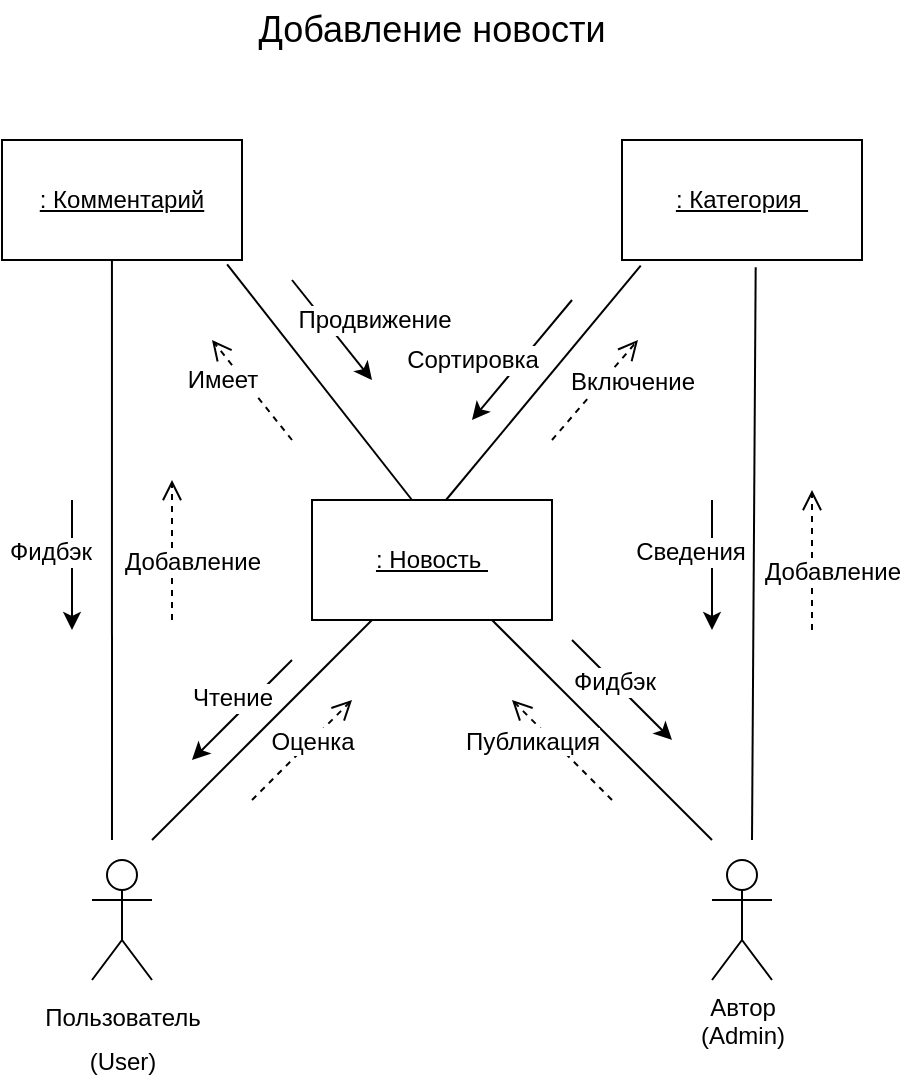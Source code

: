 <mxfile version="20.3.7" type="device"><diagram id="s0TvaBXtstc0os-1KK_C" name="Страница 1"><mxGraphModel dx="981" dy="548" grid="1" gridSize="10" guides="1" tooltips="1" connect="1" arrows="1" fold="1" page="1" pageScale="1" pageWidth="827" pageHeight="1169" math="0" shadow="0"><root><mxCell id="0"/><mxCell id="1" parent="0"/><mxCell id="ia7uQlgQ98X-qEUAovKA-23" value="Автор&lt;br&gt;(Admin)" style="shape=umlActor;verticalLabelPosition=bottom;verticalAlign=top;html=1;outlineConnect=0;" parent="1" vertex="1"><mxGeometry x="960" y="750" width="30" height="60" as="geometry"/></mxCell><mxCell id="ia7uQlgQ98X-qEUAovKA-28" value="&lt;font style=&quot;font-size: 18px;&quot;&gt;Добавление новости&lt;/font&gt;" style="text;html=1;strokeColor=none;fillColor=none;align=center;verticalAlign=middle;whiteSpace=wrap;rounded=0;" parent="1" vertex="1"><mxGeometry x="710" y="320" width="220" height="30" as="geometry"/></mxCell><mxCell id="ia7uQlgQ98X-qEUAovKA-33" value="&lt;font style=&quot;font-size: 12px;&quot;&gt;Пользователь&lt;br&gt;(User)&lt;br&gt;&lt;/font&gt;" style="shape=umlActor;verticalLabelPosition=bottom;verticalAlign=top;html=1;outlineConnect=0;fontSize=18;" parent="1" vertex="1"><mxGeometry x="650" y="750" width="30" height="60" as="geometry"/></mxCell><mxCell id="ia7uQlgQ98X-qEUAovKA-36" value="&lt;u&gt;: Новость&amp;nbsp;&lt;/u&gt;" style="rounded=0;whiteSpace=wrap;html=1;fontSize=12;" parent="1" vertex="1"><mxGeometry x="760" y="570" width="120" height="60" as="geometry"/></mxCell><mxCell id="ia7uQlgQ98X-qEUAovKA-38" value="" style="endArrow=none;html=1;rounded=0;fontSize=12;entryX=0.25;entryY=1;entryDx=0;entryDy=0;" parent="1" target="ia7uQlgQ98X-qEUAovKA-36" edge="1"><mxGeometry width="50" height="50" relative="1" as="geometry"><mxPoint x="680" y="740" as="sourcePoint"/><mxPoint x="730" y="690" as="targetPoint"/></mxGeometry></mxCell><mxCell id="ia7uQlgQ98X-qEUAovKA-39" value="" style="endArrow=none;html=1;rounded=0;fontSize=12;entryX=0.75;entryY=1;entryDx=0;entryDy=0;" parent="1" target="ia7uQlgQ98X-qEUAovKA-36" edge="1"><mxGeometry width="50" height="50" relative="1" as="geometry"><mxPoint x="960" y="740" as="sourcePoint"/><mxPoint x="850" y="640" as="targetPoint"/></mxGeometry></mxCell><mxCell id="ia7uQlgQ98X-qEUAovKA-41" value="Оценка" style="html=1;verticalAlign=bottom;endArrow=open;dashed=1;endSize=8;rounded=0;fontSize=12;" parent="1" edge="1"><mxGeometry y="-7" relative="1" as="geometry"><mxPoint x="730" y="720" as="sourcePoint"/><mxPoint x="780" y="670" as="targetPoint"/><mxPoint as="offset"/></mxGeometry></mxCell><mxCell id="ia7uQlgQ98X-qEUAovKA-42" value="" style="endArrow=classic;html=1;rounded=0;fontSize=12;" parent="1" edge="1"><mxGeometry width="50" height="50" relative="1" as="geometry"><mxPoint x="750" y="650" as="sourcePoint"/><mxPoint x="700" y="700" as="targetPoint"/></mxGeometry></mxCell><mxCell id="ia7uQlgQ98X-qEUAovKA-44" value="Чтение" style="edgeLabel;html=1;align=center;verticalAlign=middle;resizable=0;points=[];fontSize=12;" parent="ia7uQlgQ98X-qEUAovKA-42" vertex="1" connectable="0"><mxGeometry x="-0.207" y="-2" relative="1" as="geometry"><mxPoint x="-9" as="offset"/></mxGeometry></mxCell><mxCell id="ia7uQlgQ98X-qEUAovKA-49" value="Публикация" style="html=1;verticalAlign=bottom;endArrow=open;dashed=1;endSize=8;rounded=0;fontSize=12;" parent="1" edge="1"><mxGeometry x="0.2" y="14" relative="1" as="geometry"><mxPoint x="910" y="720" as="sourcePoint"/><mxPoint x="860" y="670" as="targetPoint"/><mxPoint as="offset"/></mxGeometry></mxCell><mxCell id="ia7uQlgQ98X-qEUAovKA-50" value="" style="endArrow=classic;html=1;rounded=0;fontSize=12;" parent="1" edge="1"><mxGeometry width="50" height="50" relative="1" as="geometry"><mxPoint x="890" y="640" as="sourcePoint"/><mxPoint x="940" y="690" as="targetPoint"/></mxGeometry></mxCell><mxCell id="ia7uQlgQ98X-qEUAovKA-51" value="Фидбэк" style="edgeLabel;html=1;align=center;verticalAlign=middle;resizable=0;points=[];fontSize=12;" parent="ia7uQlgQ98X-qEUAovKA-50" vertex="1" connectable="0"><mxGeometry x="-0.207" y="-2" relative="1" as="geometry"><mxPoint x="2" as="offset"/></mxGeometry></mxCell><mxCell id="edxrCsJPHsVX3ed1oFNH-1" value="&lt;u&gt;: Комментарий&lt;/u&gt;" style="rounded=0;whiteSpace=wrap;html=1;" vertex="1" parent="1"><mxGeometry x="605" y="390" width="120" height="60" as="geometry"/></mxCell><mxCell id="edxrCsJPHsVX3ed1oFNH-2" value="" style="endArrow=none;html=1;rounded=0;fontSize=12;entryX=0.458;entryY=1;entryDx=0;entryDy=0;entryPerimeter=0;" edge="1" parent="1" target="edxrCsJPHsVX3ed1oFNH-1"><mxGeometry width="50" height="50" relative="1" as="geometry"><mxPoint x="660" y="740" as="sourcePoint"/><mxPoint x="660" y="520" as="targetPoint"/></mxGeometry></mxCell><mxCell id="edxrCsJPHsVX3ed1oFNH-6" value="" style="endArrow=classic;html=1;rounded=0;fontSize=12;" edge="1" parent="1"><mxGeometry width="50" height="50" relative="1" as="geometry"><mxPoint x="640" y="570" as="sourcePoint"/><mxPoint x="640" y="635" as="targetPoint"/></mxGeometry></mxCell><mxCell id="edxrCsJPHsVX3ed1oFNH-7" value="Фидбэк" style="edgeLabel;html=1;align=center;verticalAlign=middle;resizable=0;points=[];fontSize=12;" vertex="1" connectable="0" parent="edxrCsJPHsVX3ed1oFNH-6"><mxGeometry x="-0.207" y="-2" relative="1" as="geometry"><mxPoint x="-9" as="offset"/></mxGeometry></mxCell><mxCell id="edxrCsJPHsVX3ed1oFNH-8" value="Добавление" style="html=1;verticalAlign=bottom;endArrow=open;dashed=1;endSize=8;rounded=0;fontSize=12;" edge="1" parent="1"><mxGeometry x="-0.429" y="-10" relative="1" as="geometry"><mxPoint x="690" y="630" as="sourcePoint"/><mxPoint x="690" y="560" as="targetPoint"/><mxPoint as="offset"/></mxGeometry></mxCell><mxCell id="edxrCsJPHsVX3ed1oFNH-9" value="&lt;u&gt;: Категория&amp;nbsp;&lt;/u&gt;" style="rounded=0;whiteSpace=wrap;html=1;fontSize=12;" vertex="1" parent="1"><mxGeometry x="915" y="390" width="120" height="60" as="geometry"/></mxCell><mxCell id="edxrCsJPHsVX3ed1oFNH-10" value="" style="endArrow=none;html=1;rounded=0;fontSize=12;entryX=0.557;entryY=1.061;entryDx=0;entryDy=0;entryPerimeter=0;" edge="1" parent="1" target="edxrCsJPHsVX3ed1oFNH-9"><mxGeometry width="50" height="50" relative="1" as="geometry"><mxPoint x="980" y="740" as="sourcePoint"/><mxPoint x="980" y="520" as="targetPoint"/></mxGeometry></mxCell><mxCell id="edxrCsJPHsVX3ed1oFNH-11" value="" style="endArrow=classic;html=1;rounded=0;fontSize=12;" edge="1" parent="1"><mxGeometry width="50" height="50" relative="1" as="geometry"><mxPoint x="960" y="570" as="sourcePoint"/><mxPoint x="960" y="635" as="targetPoint"/></mxGeometry></mxCell><mxCell id="edxrCsJPHsVX3ed1oFNH-12" value="Сведения" style="edgeLabel;html=1;align=center;verticalAlign=middle;resizable=0;points=[];fontSize=12;" vertex="1" connectable="0" parent="edxrCsJPHsVX3ed1oFNH-11"><mxGeometry x="-0.207" y="-2" relative="1" as="geometry"><mxPoint x="-9" as="offset"/></mxGeometry></mxCell><mxCell id="edxrCsJPHsVX3ed1oFNH-13" value="Добавление" style="html=1;verticalAlign=bottom;endArrow=open;dashed=1;endSize=8;rounded=0;fontSize=12;" edge="1" parent="1"><mxGeometry x="-0.429" y="-10" relative="1" as="geometry"><mxPoint x="1010" y="635" as="sourcePoint"/><mxPoint x="1010" y="565" as="targetPoint"/><mxPoint as="offset"/></mxGeometry></mxCell><mxCell id="edxrCsJPHsVX3ed1oFNH-14" value="" style="endArrow=none;html=1;rounded=0;fontSize=12;entryX=0.078;entryY=1.047;entryDx=0;entryDy=0;entryPerimeter=0;" edge="1" parent="1" target="edxrCsJPHsVX3ed1oFNH-9"><mxGeometry width="50" height="50" relative="1" as="geometry"><mxPoint x="827" y="570" as="sourcePoint"/><mxPoint x="937" y="460" as="targetPoint"/></mxGeometry></mxCell><mxCell id="edxrCsJPHsVX3ed1oFNH-15" value="Включение" style="html=1;verticalAlign=bottom;endArrow=open;dashed=1;endSize=8;rounded=0;fontSize=12;" edge="1" parent="1"><mxGeometry x="0.251" y="-17" relative="1" as="geometry"><mxPoint x="880" y="540" as="sourcePoint"/><mxPoint x="923" y="490" as="targetPoint"/><mxPoint as="offset"/></mxGeometry></mxCell><mxCell id="edxrCsJPHsVX3ed1oFNH-16" value="" style="endArrow=classic;html=1;rounded=0;fontSize=12;" edge="1" parent="1"><mxGeometry width="50" height="50" relative="1" as="geometry"><mxPoint x="890" y="470" as="sourcePoint"/><mxPoint x="840" y="530" as="targetPoint"/></mxGeometry></mxCell><mxCell id="edxrCsJPHsVX3ed1oFNH-17" value="Сортировка" style="edgeLabel;html=1;align=center;verticalAlign=middle;resizable=0;points=[];fontSize=12;" vertex="1" connectable="0" parent="edxrCsJPHsVX3ed1oFNH-16"><mxGeometry x="-0.207" y="-2" relative="1" as="geometry"><mxPoint x="-29" y="7" as="offset"/></mxGeometry></mxCell><mxCell id="edxrCsJPHsVX3ed1oFNH-20" value="" style="endArrow=none;html=1;rounded=0;fontSize=12;entryX=0.938;entryY=1.036;entryDx=0;entryDy=0;entryPerimeter=0;" edge="1" parent="1" target="edxrCsJPHsVX3ed1oFNH-1"><mxGeometry width="50" height="50" relative="1" as="geometry"><mxPoint x="810" y="570" as="sourcePoint"/><mxPoint x="700" y="460" as="targetPoint"/></mxGeometry></mxCell><mxCell id="edxrCsJPHsVX3ed1oFNH-21" value="Имеет" style="html=1;verticalAlign=bottom;endArrow=open;dashed=1;endSize=8;rounded=0;fontSize=12;" edge="1" parent="1"><mxGeometry x="0.2" y="14" relative="1" as="geometry"><mxPoint x="750" y="540" as="sourcePoint"/><mxPoint x="710" y="490" as="targetPoint"/><mxPoint as="offset"/></mxGeometry></mxCell><mxCell id="edxrCsJPHsVX3ed1oFNH-22" value="" style="endArrow=classic;html=1;rounded=0;fontSize=12;" edge="1" parent="1"><mxGeometry width="50" height="50" relative="1" as="geometry"><mxPoint x="750" y="460" as="sourcePoint"/><mxPoint x="790" y="510" as="targetPoint"/></mxGeometry></mxCell><mxCell id="edxrCsJPHsVX3ed1oFNH-23" value="Продвижение" style="edgeLabel;html=1;align=center;verticalAlign=middle;resizable=0;points=[];fontSize=12;" vertex="1" connectable="0" parent="edxrCsJPHsVX3ed1oFNH-22"><mxGeometry x="-0.207" y="-2" relative="1" as="geometry"><mxPoint x="26" y="-1" as="offset"/></mxGeometry></mxCell></root></mxGraphModel></diagram></mxfile>